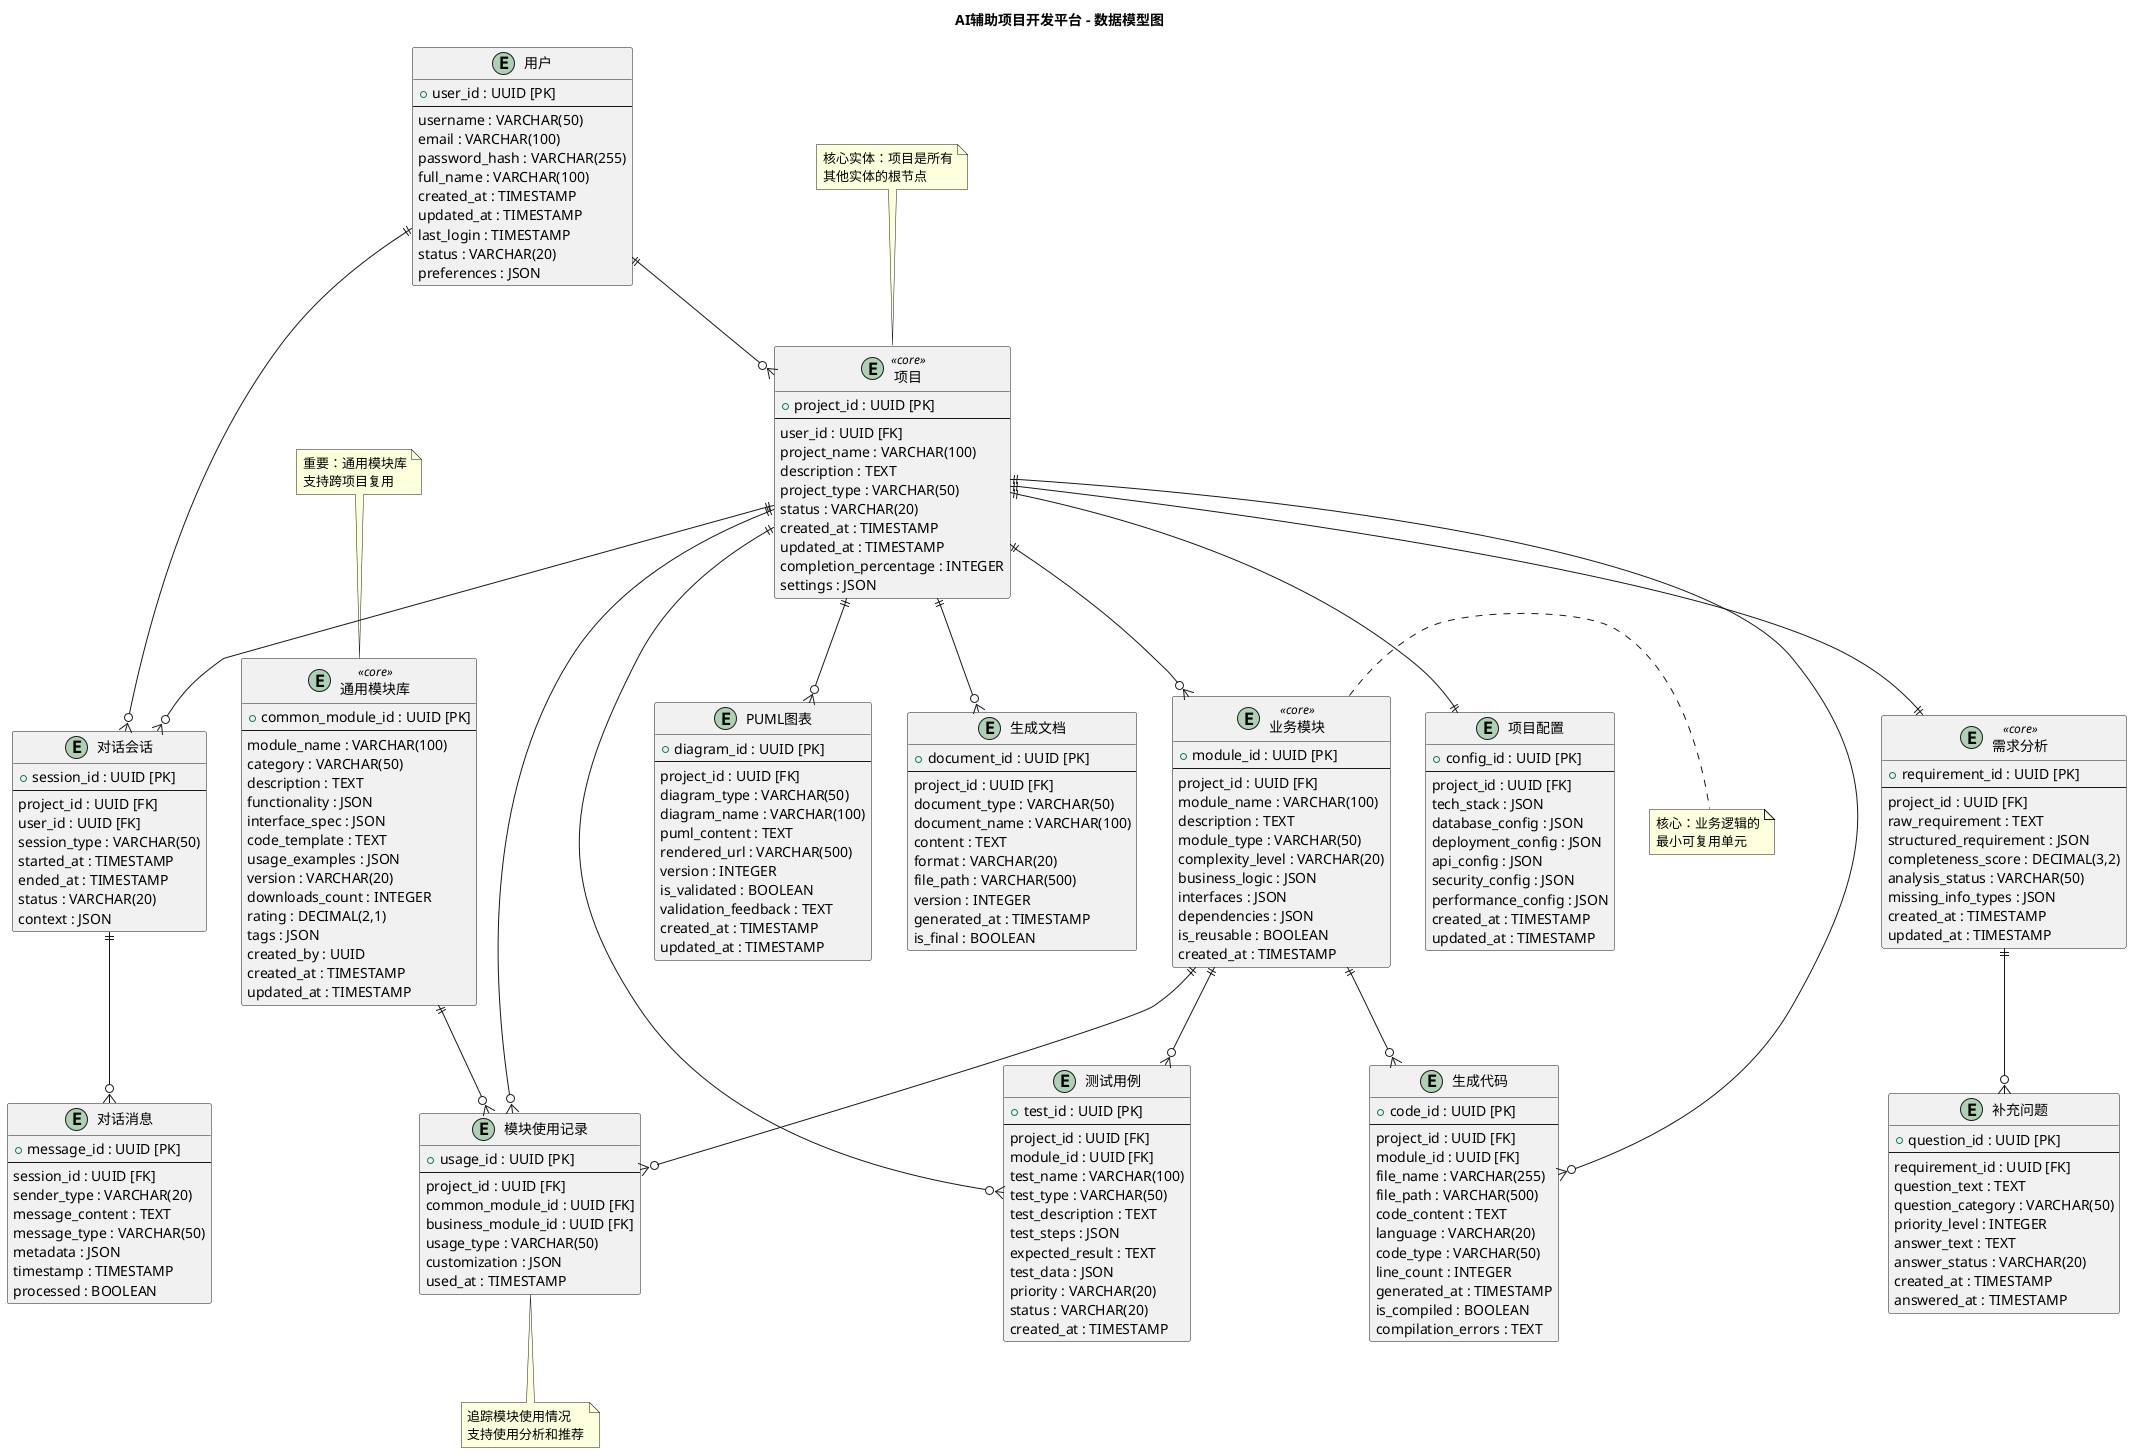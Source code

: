 @startuml 数据模型
title AI辅助项目开发平台 - 数据模型图

entity "用户" as User {
  + user_id : UUID [PK]
  --
  username : VARCHAR(50)
  email : VARCHAR(100)
  password_hash : VARCHAR(255)
  full_name : VARCHAR(100)
  created_at : TIMESTAMP
  updated_at : TIMESTAMP
  last_login : TIMESTAMP
  status : VARCHAR(20)
  preferences : JSON
}

entity "项目" as Project <<core>> {
  + project_id : UUID [PK]
  --
  user_id : UUID [FK]
  project_name : VARCHAR(100)
  description : TEXT
  project_type : VARCHAR(50)
  status : VARCHAR(20)
  created_at : TIMESTAMP
  updated_at : TIMESTAMP
  completion_percentage : INTEGER
  settings : JSON
}

entity "需求分析" as Requirement <<core>> {
  + requirement_id : UUID [PK]
  --
  project_id : UUID [FK]
  raw_requirement : TEXT
  structured_requirement : JSON
  completeness_score : DECIMAL(3,2)
  analysis_status : VARCHAR(50)
  missing_info_types : JSON
  created_at : TIMESTAMP
  updated_at : TIMESTAMP
}

entity "对话会话" as ChatSession {
  + session_id : UUID [PK]
  --
  project_id : UUID [FK]
  user_id : UUID [FK]
  session_type : VARCHAR(50)
  started_at : TIMESTAMP
  ended_at : TIMESTAMP
  status : VARCHAR(20)
  context : JSON
}

entity "对话消息" as ChatMessage {
  + message_id : UUID [PK]
  --
  session_id : UUID [FK]
  sender_type : VARCHAR(20)
  message_content : TEXT
  message_type : VARCHAR(50)
  metadata : JSON
  timestamp : TIMESTAMP
  processed : BOOLEAN
}

entity "补充问题" as Question {
  + question_id : UUID [PK]
  --
  requirement_id : UUID [FK]
  question_text : TEXT
  question_category : VARCHAR(50)
  priority_level : INTEGER
  answer_text : TEXT
  answer_status : VARCHAR(20)
  created_at : TIMESTAMP
  answered_at : TIMESTAMP
}

entity "PUML图表" as PUMLDiagram {
  + diagram_id : UUID [PK]
  --
  project_id : UUID [FK]
  diagram_type : VARCHAR(50)
  diagram_name : VARCHAR(100)
  puml_content : TEXT
  rendered_url : VARCHAR(500)
  version : INTEGER
  is_validated : BOOLEAN
  validation_feedback : TEXT
  created_at : TIMESTAMP
  updated_at : TIMESTAMP
}

entity "业务模块" as BusinessModule <<core>> {
  + module_id : UUID [PK]
  --
  project_id : UUID [FK]
  module_name : VARCHAR(100)
  description : TEXT
  module_type : VARCHAR(50)
  complexity_level : VARCHAR(20)
  business_logic : JSON
  interfaces : JSON
  dependencies : JSON
  is_reusable : BOOLEAN
  created_at : TIMESTAMP
}

entity "通用模块库" as CommonModule <<core>> {
  + common_module_id : UUID [PK]
  --
  module_name : VARCHAR(100)
  category : VARCHAR(50)
  description : TEXT
  functionality : JSON
  interface_spec : JSON
  code_template : TEXT
  usage_examples : JSON
  version : VARCHAR(20)
  downloads_count : INTEGER
  rating : DECIMAL(2,1)
  tags : JSON
  created_by : UUID
  created_at : TIMESTAMP
  updated_at : TIMESTAMP
}

entity "模块使用记录" as ModuleUsage {
  + usage_id : UUID [PK]
  --
  project_id : UUID [FK]
  common_module_id : UUID [FK]
  business_module_id : UUID [FK]
  usage_type : VARCHAR(50)
  customization : JSON
  used_at : TIMESTAMP
}

entity "生成文档" as Document {
  + document_id : UUID [PK]
  --
  project_id : UUID [FK]
  document_type : VARCHAR(50)
  document_name : VARCHAR(100)
  content : TEXT
  format : VARCHAR(20)
  file_path : VARCHAR(500)
  version : INTEGER
  generated_at : TIMESTAMP
  is_final : BOOLEAN
}

entity "生成代码" as Code {
  + code_id : UUID [PK]
  --
  project_id : UUID [FK]
  module_id : UUID [FK]
  file_name : VARCHAR(255)
  file_path : VARCHAR(500)
  code_content : TEXT
  language : VARCHAR(20)
  code_type : VARCHAR(50)
  line_count : INTEGER
  generated_at : TIMESTAMP
  is_compiled : BOOLEAN
  compilation_errors : TEXT
}

entity "项目配置" as ProjectConfig {
  + config_id : UUID [PK]
  --
  project_id : UUID [FK]
  tech_stack : JSON
  database_config : JSON
  deployment_config : JSON
  api_config : JSON
  security_config : JSON
  performance_config : JSON
  created_at : TIMESTAMP
  updated_at : TIMESTAMP
}

entity "测试用例" as TestCase {
  + test_id : UUID [PK]
  --
  project_id : UUID [FK]
  module_id : UUID [FK]
  test_name : VARCHAR(100)
  test_type : VARCHAR(50)
  test_description : TEXT
  test_steps : JSON
  expected_result : TEXT
  test_data : JSON
  priority : VARCHAR(20)
  status : VARCHAR(20)
  created_at : TIMESTAMP
}

' 关系定义
User ||--o{ Project
Project ||--|| Requirement
Project ||--o{ ChatSession
User ||--o{ ChatSession
ChatSession ||--o{ ChatMessage
Requirement ||--o{ Question
Project ||--o{ PUMLDiagram
Project ||--o{ BusinessModule
Project ||--o{ ModuleUsage
CommonModule ||--o{ ModuleUsage
BusinessModule ||--o{ ModuleUsage
Project ||--o{ Document
Project ||--o{ Code
BusinessModule ||--o{ Code
Project ||--|| ProjectConfig
Project ||--o{ TestCase
BusinessModule ||--o{ TestCase

' 样式定义
skinparam entity {
  BackgroundColor lightblue
  BorderColor darkblue
  FontSize 11
}

' 核心实体高亮
skinparam entity<<core>> {
  BackgroundColor lightcoral
  BorderColor darkred
}

note top of Project : 核心实体：项目是所有\n其他实体的根节点

note top of CommonModule : 重要：通用模块库\n支持跨项目复用

note right of BusinessModule : 核心：业务逻辑的\n最小可复用单元

note bottom of ModuleUsage : 追踪模块使用情况\n支持使用分析和推荐

@enduml 